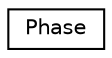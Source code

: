 digraph "Gráfico de Hierarquia de Classes"
{
  edge [fontname="Helvetica",fontsize="10",labelfontname="Helvetica",labelfontsize="10"];
  node [fontname="Helvetica",fontsize="10",shape=record];
  rankdir="LR";
  Node1 [label="Phase",height=0.2,width=0.4,color="black", fillcolor="white", style="filled",URL="$classPhase.html"];
}
